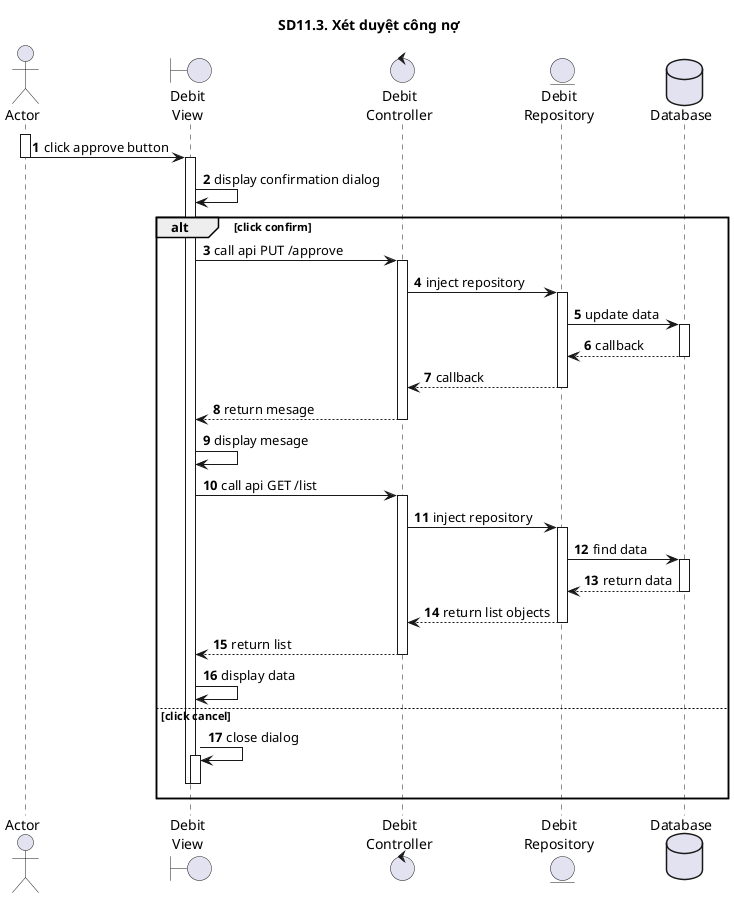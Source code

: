 @startuml SQ
autonumber
title SD11.3. Xét duyệt công nợ
actor "Actor" as actor
boundary "Debit\nView" as view
control "Debit\nController" as controller
entity "Debit\nRepository" as model
database "Database" as database
activate actor
actor -> view : click approve button
deactivate actor
activate view
view -> view: display confirmation dialog
alt click confirm
view -> controller : call api PUT /approve
activate controller
controller -> model : inject repository
activate model
model -> database : update data
activate database
database --> model : callback
deactivate database
model --> controller : callback
deactivate model
controller --> view : return mesage
deactivate controller
view -> view: display mesage
view -> controller: call api GET /list
activate controller
controller -> model: inject repository
activate model
model -> database: find data
activate database
database --> model: return data
deactivate database
model --> controller: return list objects
deactivate model
controller --> view: return list
deactivate controller
view -> view: display data
else click cancel
view -> view: close dialog
activate view
deactivate view
deactivate view
end
@enduml